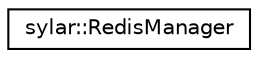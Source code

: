 digraph "类继承关系图"
{
 // LATEX_PDF_SIZE
  edge [fontname="Helvetica",fontsize="10",labelfontname="Helvetica",labelfontsize="10"];
  node [fontname="Helvetica",fontsize="10",shape=record];
  rankdir="LR";
  Node0 [label="sylar::RedisManager",height=0.2,width=0.4,color="black", fillcolor="white", style="filled",URL="$classsylar_1_1RedisManager.html",tooltip=" "];
}
